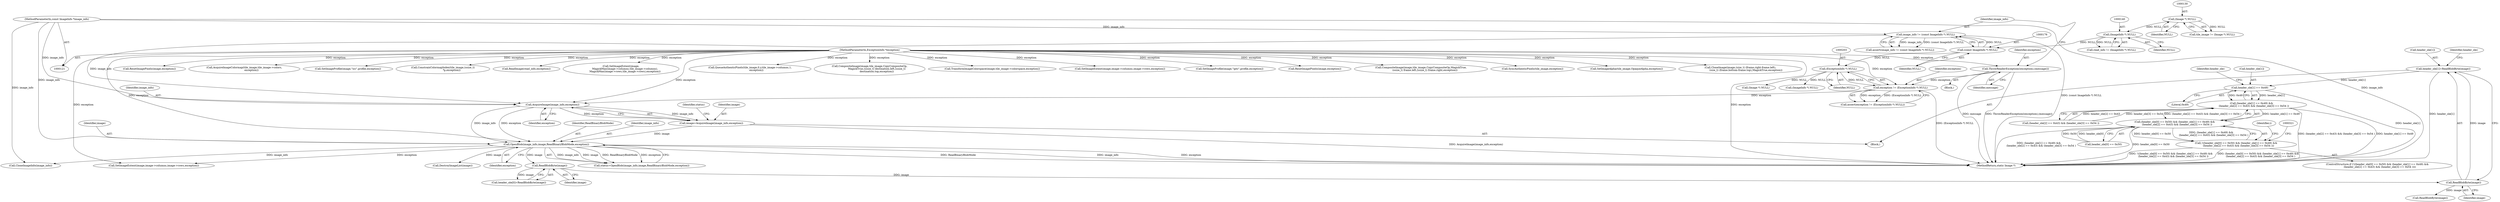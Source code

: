 digraph "0_ImageMagick_afa878a689870c28b6994ecf3bb8dbfb2b76d135@array" {
"1000262" [label="(Call,header_ole[1]=ReadBlobByte(image))"];
"1000266" [label="(Call,ReadBlobByte(image))"];
"1000260" [label="(Call,ReadBlobByte(image))"];
"1000218" [label="(Call,OpenBlob(image_info,image,ReadBinaryBlobMode,exception))"];
"1000213" [label="(Call,AcquireImage(image_info,exception))"];
"1000173" [label="(Call,image_info != (const ImageInfo *) NULL)"];
"1000122" [label="(MethodParameterIn,const ImageInfo *image_info)"];
"1000175" [label="(Call,(const ImageInfo *) NULL)"];
"1000139" [label="(Call,(ImageInfo *) NULL)"];
"1000129" [label="(Call,(Image *) NULL)"];
"1000200" [label="(Call,exception != (ExceptionInfo *) NULL)"];
"1000146" [label="(Call,ThrowReaderException((exception),(message)))"];
"1000123" [label="(MethodParameterIn,ExceptionInfo *exception)"];
"1000202" [label="(Call,(ExceptionInfo *) NULL)"];
"1000211" [label="(Call,image=AcquireImage(image_info,exception))"];
"1000289" [label="(Call,header_ole[1] == 0x49)"];
"1000288" [label="(Call,(header_ole[1] == 0x49) &&\n      (header_ole[2] == 0x43) && (header_ole[3] == 0x54 ))"];
"1000282" [label="(Call,(header_ole[0] == 0x50) && (header_ole[1] == 0x49) &&\n      (header_ole[2] == 0x43) && (header_ole[3] == 0x54 ))"];
"1000281" [label="(Call,!((header_ole[0] == 0x50) && (header_ole[1] == 0x49) &&\n      (header_ole[2] == 0x43) && (header_ole[3] == 0x54 )))"];
"1000217" [label="(Identifier,status)"];
"1000762" [label="(Call,ResetImagePixels(image,exception))"];
"1001340" [label="(Call,AcquireImageColormap(tile_image,tile_image->colors,\n                  exception))"];
"1000219" [label="(Identifier,image_info)"];
"1002131" [label="(Call,SetImageProfile(image,\"icc\",profile,exception))"];
"1000263" [label="(Call,header_ole[1])"];
"1001711" [label="(Call,ConstrainColormapIndex(tile_image,(ssize_t)\n                      *p,exception))"];
"1000129" [label="(Call,(Image *) NULL)"];
"1000288" [label="(Call,(header_ole[1] == 0x49) &&\n      (header_ole[2] == 0x43) && (header_ole[3] == 0x54 ))"];
"1000272" [label="(Call,ReadBlobByte(image))"];
"1000261" [label="(Identifier,image)"];
"1000146" [label="(Call,ThrowReaderException((exception),(message)))"];
"1002441" [label="(Call,ReadImage(read_info,exception))"];
"1000215" [label="(Identifier,exception)"];
"1002485" [label="(Call,SetImageExtent(image,\n          MagickMax(image->columns,tile_image->columns),\n          MagickMax(image->rows,tile_image->rows),exception))"];
"1000175" [label="(Call,(const ImageInfo *) NULL)"];
"1000201" [label="(Identifier,exception)"];
"1000127" [label="(Call,tile_image != (Image *) NULL)"];
"1001670" [label="(Call,QueueAuthenticPixels(tile_image,0,y,tile_image->columns,1,\n                exception))"];
"1002016" [label="(Call,CompositeImage(image,tile_image,CopyCompositeOp,\n                  MagickTrue,(ssize_t) destination.left,(ssize_t)\n                  destination.top,exception))"];
"1000294" [label="(Call,(header_ole[2] == 0x43) && (header_ole[3] == 0x54 ))"];
"1000213" [label="(Call,AcquireImage(image_info,exception))"];
"1000122" [label="(MethodParameterIn,const ImageInfo *image_info)"];
"1000177" [label="(Identifier,NULL)"];
"1000199" [label="(Call,assert(exception != (ExceptionInfo *) NULL))"];
"1000266" [label="(Call,ReadBlobByte(image))"];
"1002504" [label="(Call,TransformImageColorspace(image,tile_image->colorspace,exception))"];
"1000204" [label="(Identifier,NULL)"];
"1000214" [label="(Identifier,image_info)"];
"1000747" [label="(Call,SetImageExtent(image,image->columns,image->rows,exception))"];
"1000211" [label="(Call,image=AcquireImage(image_info,exception))"];
"1000216" [label="(Call,status=OpenBlob(image_info,image,ReadBinaryBlobMode,exception))"];
"1000256" [label="(Call,header_ole[0]=ReadBlobByte(image))"];
"1000148" [label="(Identifier,message)"];
"1000125" [label="(Block,)"];
"1000297" [label="(Identifier,header_ole)"];
"1002169" [label="(Call,SetImageProfile(image,\"iptc\",profile,exception))"];
"1000525" [label="(Call,ResetImagePixels(image,exception))"];
"1002512" [label="(Call,CompositeImage(image,tile_image,CopyCompositeOp,MagickTrue,\n          (ssize_t) frame.left,(ssize_t) frame.right,exception))"];
"1000281" [label="(Call,!((header_ole[0] == 0x50) && (header_ole[1] == 0x49) &&\n      (header_ole[2] == 0x43) && (header_ole[3] == 0x54 )))"];
"1002647" [label="(MethodReturn,static Image *)"];
"1000200" [label="(Call,exception != (ExceptionInfo *) NULL)"];
"1000293" [label="(Literal,0x49)"];
"1000283" [label="(Call,header_ole[0] == 0x50)"];
"1000290" [label="(Call,header_ole[1])"];
"1000262" [label="(Call,header_ole[1]=ReadBlobByte(image))"];
"1000131" [label="(Identifier,NULL)"];
"1000174" [label="(Identifier,image_info)"];
"1000282" [label="(Call,(header_ole[0] == 0x50) && (header_ole[1] == 0x49) &&\n      (header_ole[2] == 0x43) && (header_ole[3] == 0x54 ))"];
"1000230" [label="(Call,DestroyImageList(image))"];
"1000510" [label="(Call,SetImageExtent(image,image->columns,image->rows,exception))"];
"1000270" [label="(Identifier,header_ole)"];
"1000260" [label="(Call,ReadBlobByte(image))"];
"1000289" [label="(Call,header_ole[1] == 0x49)"];
"1002268" [label="(Call,CloneImageInfo(image_info))"];
"1000307" [label="(Identifier,i)"];
"1000172" [label="(Call,assert(image_info != (const ImageInfo *) NULL))"];
"1000222" [label="(Identifier,exception)"];
"1000141" [label="(Identifier,NULL)"];
"1001935" [label="(Call,SyncAuthenticPixels(tile_image,exception))"];
"1000173" [label="(Call,image_info != (const ImageInfo *) NULL)"];
"1000233" [label="(Call,(Image *) NULL)"];
"1001293" [label="(Call,SetImageAlpha(tile_image,OpaqueAlpha,exception))"];
"1000220" [label="(Identifier,image)"];
"1000238" [label="(Call,(ImageInfo *) NULL)"];
"1000218" [label="(Call,OpenBlob(image_info,image,ReadBinaryBlobMode,exception))"];
"1000147" [label="(Identifier,exception)"];
"1000212" [label="(Identifier,image)"];
"1000280" [label="(ControlStructure,if (!((header_ole[0] == 0x50) && (header_ole[1] == 0x49) &&\n      (header_ole[2] == 0x43) && (header_ole[3] == 0x54 ))))"];
"1000221" [label="(Identifier,ReadBinaryBlobMode)"];
"1000139" [label="(Call,(ImageInfo *) NULL)"];
"1001181" [label="(Call,CloneImage(image,(size_t) (frame.right-frame.left),\n              (size_t) (frame.bottom-frame.top),MagickTrue,exception))"];
"1000267" [label="(Identifier,image)"];
"1000137" [label="(Call,read_info != (ImageInfo *) NULL)"];
"1000123" [label="(MethodParameterIn,ExceptionInfo *exception)"];
"1000124" [label="(Block,)"];
"1000202" [label="(Call,(ExceptionInfo *) NULL)"];
"1000262" -> "1000124"  [label="AST: "];
"1000262" -> "1000266"  [label="CFG: "];
"1000263" -> "1000262"  [label="AST: "];
"1000266" -> "1000262"  [label="AST: "];
"1000270" -> "1000262"  [label="CFG: "];
"1000262" -> "1002647"  [label="DDG: header_ole[1]"];
"1000266" -> "1000262"  [label="DDG: image"];
"1000262" -> "1000289"  [label="DDG: header_ole[1]"];
"1000266" -> "1000267"  [label="CFG: "];
"1000267" -> "1000266"  [label="AST: "];
"1000260" -> "1000266"  [label="DDG: image"];
"1000266" -> "1000272"  [label="DDG: image"];
"1000260" -> "1000256"  [label="AST: "];
"1000260" -> "1000261"  [label="CFG: "];
"1000261" -> "1000260"  [label="AST: "];
"1000256" -> "1000260"  [label="CFG: "];
"1000260" -> "1000256"  [label="DDG: image"];
"1000218" -> "1000260"  [label="DDG: image"];
"1000218" -> "1000216"  [label="AST: "];
"1000218" -> "1000222"  [label="CFG: "];
"1000219" -> "1000218"  [label="AST: "];
"1000220" -> "1000218"  [label="AST: "];
"1000221" -> "1000218"  [label="AST: "];
"1000222" -> "1000218"  [label="AST: "];
"1000216" -> "1000218"  [label="CFG: "];
"1000218" -> "1002647"  [label="DDG: ReadBinaryBlobMode"];
"1000218" -> "1002647"  [label="DDG: image_info"];
"1000218" -> "1002647"  [label="DDG: exception"];
"1000218" -> "1000216"  [label="DDG: image_info"];
"1000218" -> "1000216"  [label="DDG: image"];
"1000218" -> "1000216"  [label="DDG: ReadBinaryBlobMode"];
"1000218" -> "1000216"  [label="DDG: exception"];
"1000213" -> "1000218"  [label="DDG: image_info"];
"1000213" -> "1000218"  [label="DDG: exception"];
"1000122" -> "1000218"  [label="DDG: image_info"];
"1000211" -> "1000218"  [label="DDG: image"];
"1000123" -> "1000218"  [label="DDG: exception"];
"1000218" -> "1000230"  [label="DDG: image"];
"1000218" -> "1000510"  [label="DDG: exception"];
"1000218" -> "1002268"  [label="DDG: image_info"];
"1000213" -> "1000211"  [label="AST: "];
"1000213" -> "1000215"  [label="CFG: "];
"1000214" -> "1000213"  [label="AST: "];
"1000215" -> "1000213"  [label="AST: "];
"1000211" -> "1000213"  [label="CFG: "];
"1000213" -> "1000211"  [label="DDG: image_info"];
"1000213" -> "1000211"  [label="DDG: exception"];
"1000173" -> "1000213"  [label="DDG: image_info"];
"1000122" -> "1000213"  [label="DDG: image_info"];
"1000200" -> "1000213"  [label="DDG: exception"];
"1000123" -> "1000213"  [label="DDG: exception"];
"1000173" -> "1000172"  [label="AST: "];
"1000173" -> "1000175"  [label="CFG: "];
"1000174" -> "1000173"  [label="AST: "];
"1000175" -> "1000173"  [label="AST: "];
"1000172" -> "1000173"  [label="CFG: "];
"1000173" -> "1002647"  [label="DDG: (const ImageInfo *) NULL"];
"1000173" -> "1000172"  [label="DDG: image_info"];
"1000173" -> "1000172"  [label="DDG: (const ImageInfo *) NULL"];
"1000122" -> "1000173"  [label="DDG: image_info"];
"1000175" -> "1000173"  [label="DDG: NULL"];
"1000122" -> "1000121"  [label="AST: "];
"1000122" -> "1002647"  [label="DDG: image_info"];
"1000122" -> "1002268"  [label="DDG: image_info"];
"1000175" -> "1000177"  [label="CFG: "];
"1000176" -> "1000175"  [label="AST: "];
"1000177" -> "1000175"  [label="AST: "];
"1000139" -> "1000175"  [label="DDG: NULL"];
"1000175" -> "1000202"  [label="DDG: NULL"];
"1000139" -> "1000137"  [label="AST: "];
"1000139" -> "1000141"  [label="CFG: "];
"1000140" -> "1000139"  [label="AST: "];
"1000141" -> "1000139"  [label="AST: "];
"1000137" -> "1000139"  [label="CFG: "];
"1000139" -> "1000137"  [label="DDG: NULL"];
"1000129" -> "1000139"  [label="DDG: NULL"];
"1000129" -> "1000127"  [label="AST: "];
"1000129" -> "1000131"  [label="CFG: "];
"1000130" -> "1000129"  [label="AST: "];
"1000131" -> "1000129"  [label="AST: "];
"1000127" -> "1000129"  [label="CFG: "];
"1000129" -> "1000127"  [label="DDG: NULL"];
"1000200" -> "1000199"  [label="AST: "];
"1000200" -> "1000202"  [label="CFG: "];
"1000201" -> "1000200"  [label="AST: "];
"1000202" -> "1000200"  [label="AST: "];
"1000199" -> "1000200"  [label="CFG: "];
"1000200" -> "1002647"  [label="DDG: (ExceptionInfo *) NULL"];
"1000200" -> "1000199"  [label="DDG: exception"];
"1000200" -> "1000199"  [label="DDG: (ExceptionInfo *) NULL"];
"1000146" -> "1000200"  [label="DDG: exception"];
"1000123" -> "1000200"  [label="DDG: exception"];
"1000202" -> "1000200"  [label="DDG: NULL"];
"1000146" -> "1000125"  [label="AST: "];
"1000146" -> "1000148"  [label="CFG: "];
"1000147" -> "1000146"  [label="AST: "];
"1000148" -> "1000146"  [label="AST: "];
"1000174" -> "1000146"  [label="CFG: "];
"1000146" -> "1002647"  [label="DDG: message"];
"1000146" -> "1002647"  [label="DDG: ThrowReaderException((exception),(message))"];
"1000123" -> "1000146"  [label="DDG: exception"];
"1000123" -> "1000121"  [label="AST: "];
"1000123" -> "1002647"  [label="DDG: exception"];
"1000123" -> "1000510"  [label="DDG: exception"];
"1000123" -> "1000525"  [label="DDG: exception"];
"1000123" -> "1000747"  [label="DDG: exception"];
"1000123" -> "1000762"  [label="DDG: exception"];
"1000123" -> "1001181"  [label="DDG: exception"];
"1000123" -> "1001293"  [label="DDG: exception"];
"1000123" -> "1001340"  [label="DDG: exception"];
"1000123" -> "1001670"  [label="DDG: exception"];
"1000123" -> "1001711"  [label="DDG: exception"];
"1000123" -> "1001935"  [label="DDG: exception"];
"1000123" -> "1002016"  [label="DDG: exception"];
"1000123" -> "1002131"  [label="DDG: exception"];
"1000123" -> "1002169"  [label="DDG: exception"];
"1000123" -> "1002441"  [label="DDG: exception"];
"1000123" -> "1002485"  [label="DDG: exception"];
"1000123" -> "1002504"  [label="DDG: exception"];
"1000123" -> "1002512"  [label="DDG: exception"];
"1000202" -> "1000204"  [label="CFG: "];
"1000203" -> "1000202"  [label="AST: "];
"1000204" -> "1000202"  [label="AST: "];
"1000202" -> "1000233"  [label="DDG: NULL"];
"1000202" -> "1000238"  [label="DDG: NULL"];
"1000211" -> "1000124"  [label="AST: "];
"1000212" -> "1000211"  [label="AST: "];
"1000217" -> "1000211"  [label="CFG: "];
"1000211" -> "1002647"  [label="DDG: AcquireImage(image_info,exception)"];
"1000289" -> "1000288"  [label="AST: "];
"1000289" -> "1000293"  [label="CFG: "];
"1000290" -> "1000289"  [label="AST: "];
"1000293" -> "1000289"  [label="AST: "];
"1000297" -> "1000289"  [label="CFG: "];
"1000288" -> "1000289"  [label="CFG: "];
"1000289" -> "1002647"  [label="DDG: header_ole[1]"];
"1000289" -> "1000288"  [label="DDG: header_ole[1]"];
"1000289" -> "1000288"  [label="DDG: 0x49"];
"1000288" -> "1000282"  [label="AST: "];
"1000288" -> "1000294"  [label="CFG: "];
"1000294" -> "1000288"  [label="AST: "];
"1000282" -> "1000288"  [label="CFG: "];
"1000288" -> "1002647"  [label="DDG: (header_ole[2] == 0x43) && (header_ole[3] == 0x54 )"];
"1000288" -> "1002647"  [label="DDG: header_ole[1] == 0x49"];
"1000288" -> "1000282"  [label="DDG: header_ole[1] == 0x49"];
"1000288" -> "1000282"  [label="DDG: (header_ole[2] == 0x43) && (header_ole[3] == 0x54 )"];
"1000294" -> "1000288"  [label="DDG: header_ole[2] == 0x43"];
"1000294" -> "1000288"  [label="DDG: header_ole[3] == 0x54"];
"1000282" -> "1000281"  [label="AST: "];
"1000282" -> "1000283"  [label="CFG: "];
"1000283" -> "1000282"  [label="AST: "];
"1000281" -> "1000282"  [label="CFG: "];
"1000282" -> "1002647"  [label="DDG: (header_ole[1] == 0x49) &&\n      (header_ole[2] == 0x43) && (header_ole[3] == 0x54 )"];
"1000282" -> "1002647"  [label="DDG: header_ole[0] == 0x50"];
"1000282" -> "1000281"  [label="DDG: header_ole[0] == 0x50"];
"1000282" -> "1000281"  [label="DDG: (header_ole[1] == 0x49) &&\n      (header_ole[2] == 0x43) && (header_ole[3] == 0x54 )"];
"1000283" -> "1000282"  [label="DDG: header_ole[0]"];
"1000283" -> "1000282"  [label="DDG: 0x50"];
"1000281" -> "1000280"  [label="AST: "];
"1000307" -> "1000281"  [label="CFG: "];
"1000321" -> "1000281"  [label="CFG: "];
"1000281" -> "1002647"  [label="DDG: (header_ole[0] == 0x50) && (header_ole[1] == 0x49) &&\n      (header_ole[2] == 0x43) && (header_ole[3] == 0x54 )"];
"1000281" -> "1002647"  [label="DDG: !((header_ole[0] == 0x50) && (header_ole[1] == 0x49) &&\n      (header_ole[2] == 0x43) && (header_ole[3] == 0x54 ))"];
}
